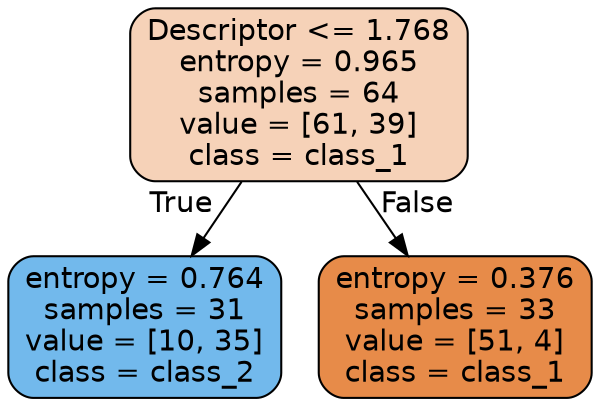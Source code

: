 digraph Tree {
node [shape=box, style="filled, rounded", color="black", fontname="helvetica"] ;
edge [fontname="helvetica"] ;
0 [label="Descriptor <= 1.768\nentropy = 0.965\nsamples = 64\nvalue = [61, 39]\nclass = class_1", fillcolor="#f6d2b8"] ;
1 [label="entropy = 0.764\nsamples = 31\nvalue = [10, 35]\nclass = class_2", fillcolor="#72b9ec"] ;
0 -> 1 [labeldistance=2.5, labelangle=45, headlabel="True"] ;
2 [label="entropy = 0.376\nsamples = 33\nvalue = [51, 4]\nclass = class_1", fillcolor="#e78b49"] ;
0 -> 2 [labeldistance=2.5, labelangle=-45, headlabel="False"] ;
}